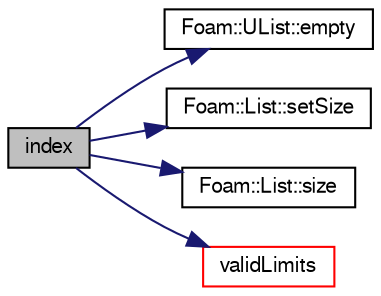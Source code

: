digraph "index"
{
  bgcolor="transparent";
  edge [fontname="FreeSans",fontsize="10",labelfontname="FreeSans",labelfontsize="10"];
  node [fontname="FreeSans",fontsize="10",shape=record];
  rankdir="LR";
  Node44 [label="index",height=0.2,width=0.4,color="black", fillcolor="grey75", style="filled", fontcolor="black"];
  Node44 -> Node45 [color="midnightblue",fontsize="10",style="solid",fontname="FreeSans"];
  Node45 [label="Foam::UList::empty",height=0.2,width=0.4,color="black",URL="$a25698.html#a644718bb2fb240de962dc3c9a1fdf0dc",tooltip="Return true if the UList is empty (ie, size() is zero). "];
  Node44 -> Node46 [color="midnightblue",fontsize="10",style="solid",fontname="FreeSans"];
  Node46 [label="Foam::List::setSize",height=0.2,width=0.4,color="black",URL="$a25694.html#aedb985ffeaf1bdbfeccc2a8730405703",tooltip="Reset size of List. "];
  Node44 -> Node47 [color="midnightblue",fontsize="10",style="solid",fontname="FreeSans"];
  Node47 [label="Foam::List::size",height=0.2,width=0.4,color="black",URL="$a25694.html#a8a5f6fa29bd4b500caf186f60245b384",tooltip="Override size to be inconsistent with allocated storage. "];
  Node44 -> Node48 [color="midnightblue",fontsize="10",style="solid",fontname="FreeSans"];
  Node48 [label="validLimits",height=0.2,width=0.4,color="red",URL="$a25886.html#ac8bcbc8e04161378829507e1262e695a",tooltip="Returns the indices of the first and last non-zero entries. "];
}
